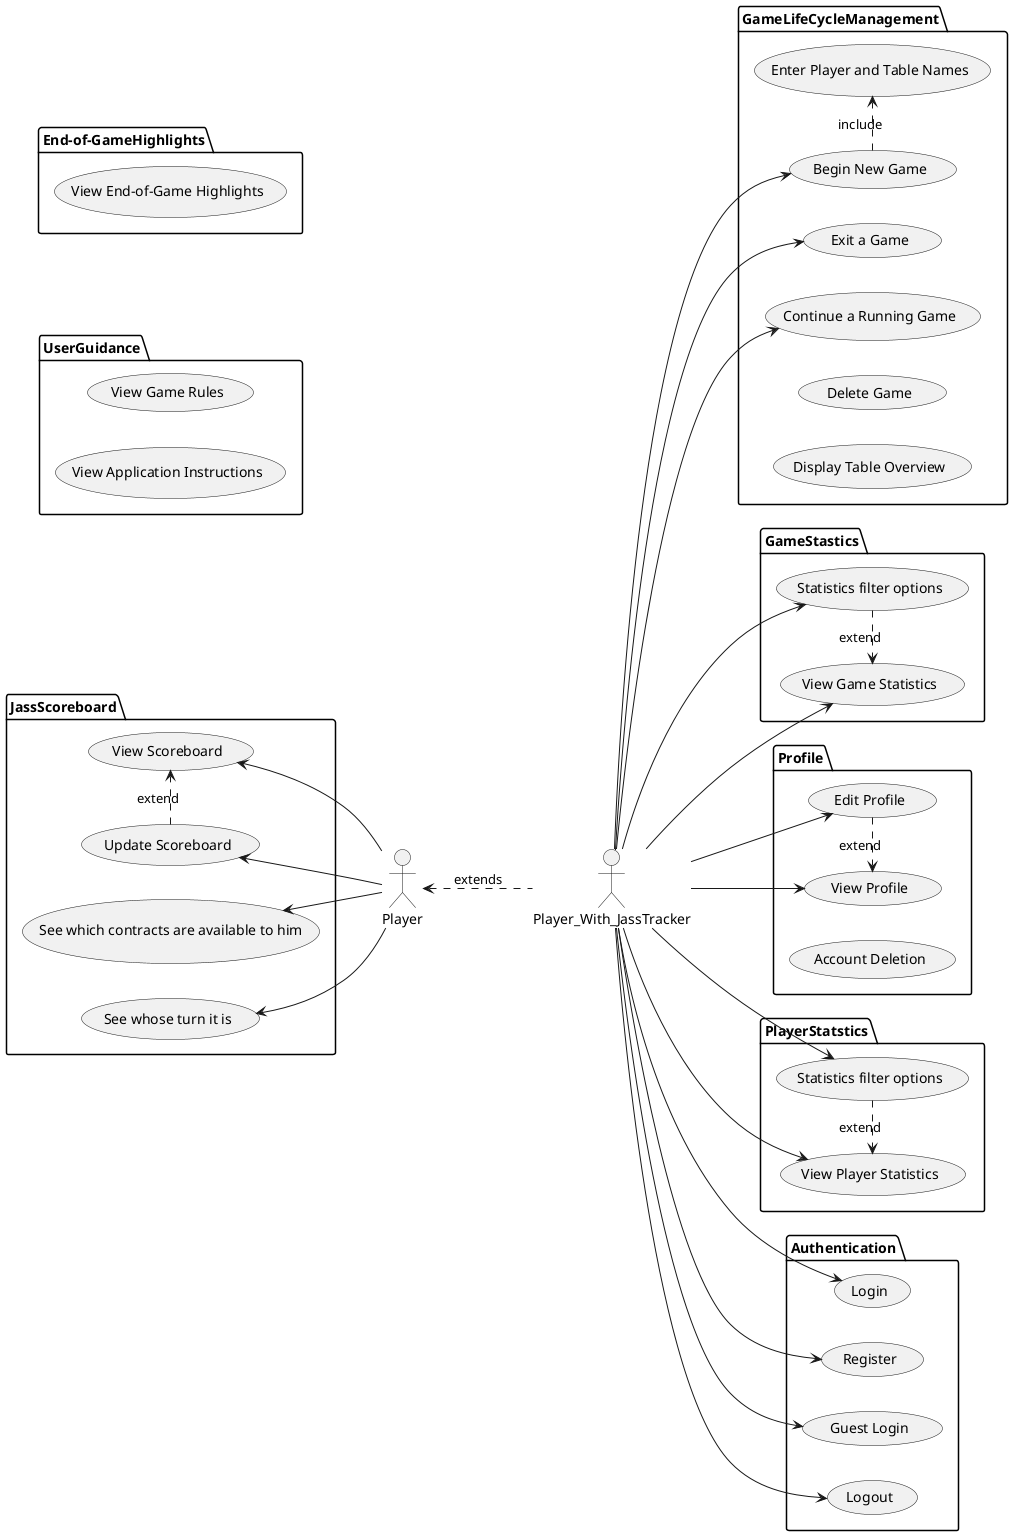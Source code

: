 @startuml JassTracker
left to right direction
actor Player as p
actor Player_With_JassTracker as pt
package Authentication { 
  usecase "Login" as A1
  usecase "Register" as A2
  usecase "Guest Login" as A3
  usecase "Logout" as A4
}

package GameLifeCycleManagement {
  usecase "Begin New Game" as GLCM1
  usecase "Enter Player and Table Names" as GLCMH1
  usecase "Exit a Game" as GLCM2
  usecase "Continue a Running Game" as GLCM3
  usecase "Delete Game" as GLCM4
  usecase "Display Table Overview" as GLCM5

  GLCM1 .> GLCMH1 : include
}
package JassScoreboard {
  usecase "View Scoreboard" as JS1
  usecase "Update Scoreboard" as JS2
  usecase "See whose turn it is" as JS3
  usecase "See which contracts are available to him" as JS4
  JS2 .> JS1 : extend
}
package GameStastics {
  usecase "View Game Statistics" as GS1
  usecase "Statistics filter options" as GS2
  GS2 .> GS1 : extend
}
package Profile {
  usecase "View Profile" as P1
  usecase "Edit Profile" as P2
  usecase "Account Deletion"
  P2 .> P1 : extend
}
package PlayerStatstics {
  usecase "View Player Statistics" as PS1
  usecase "Statistics filter options" as PS2
  PS2 .> PS1 : extend
}

package UserGuidance {
  usecase "View Game Rules"
  usecase "View Application Instructions"
}

package End-of-GameHighlights {
  usecase "View End-of-Game Highlights"
}

'Player With JassTracker'
pt --> A1
pt --> A2
pt --> A3
pt --> A4

pt --> P1
pt --> P2

pt --> PS1
pt --> PS2

pt --> GLCM1
pt --> GLCM2
pt --> GLCM3

pt --> GS1
pt --> GS2

'Player'
pt .u.> p : extends

p -u-> JS1
p -u-> JS2
p -u-> JS3
p -u-> JS4

@enduml